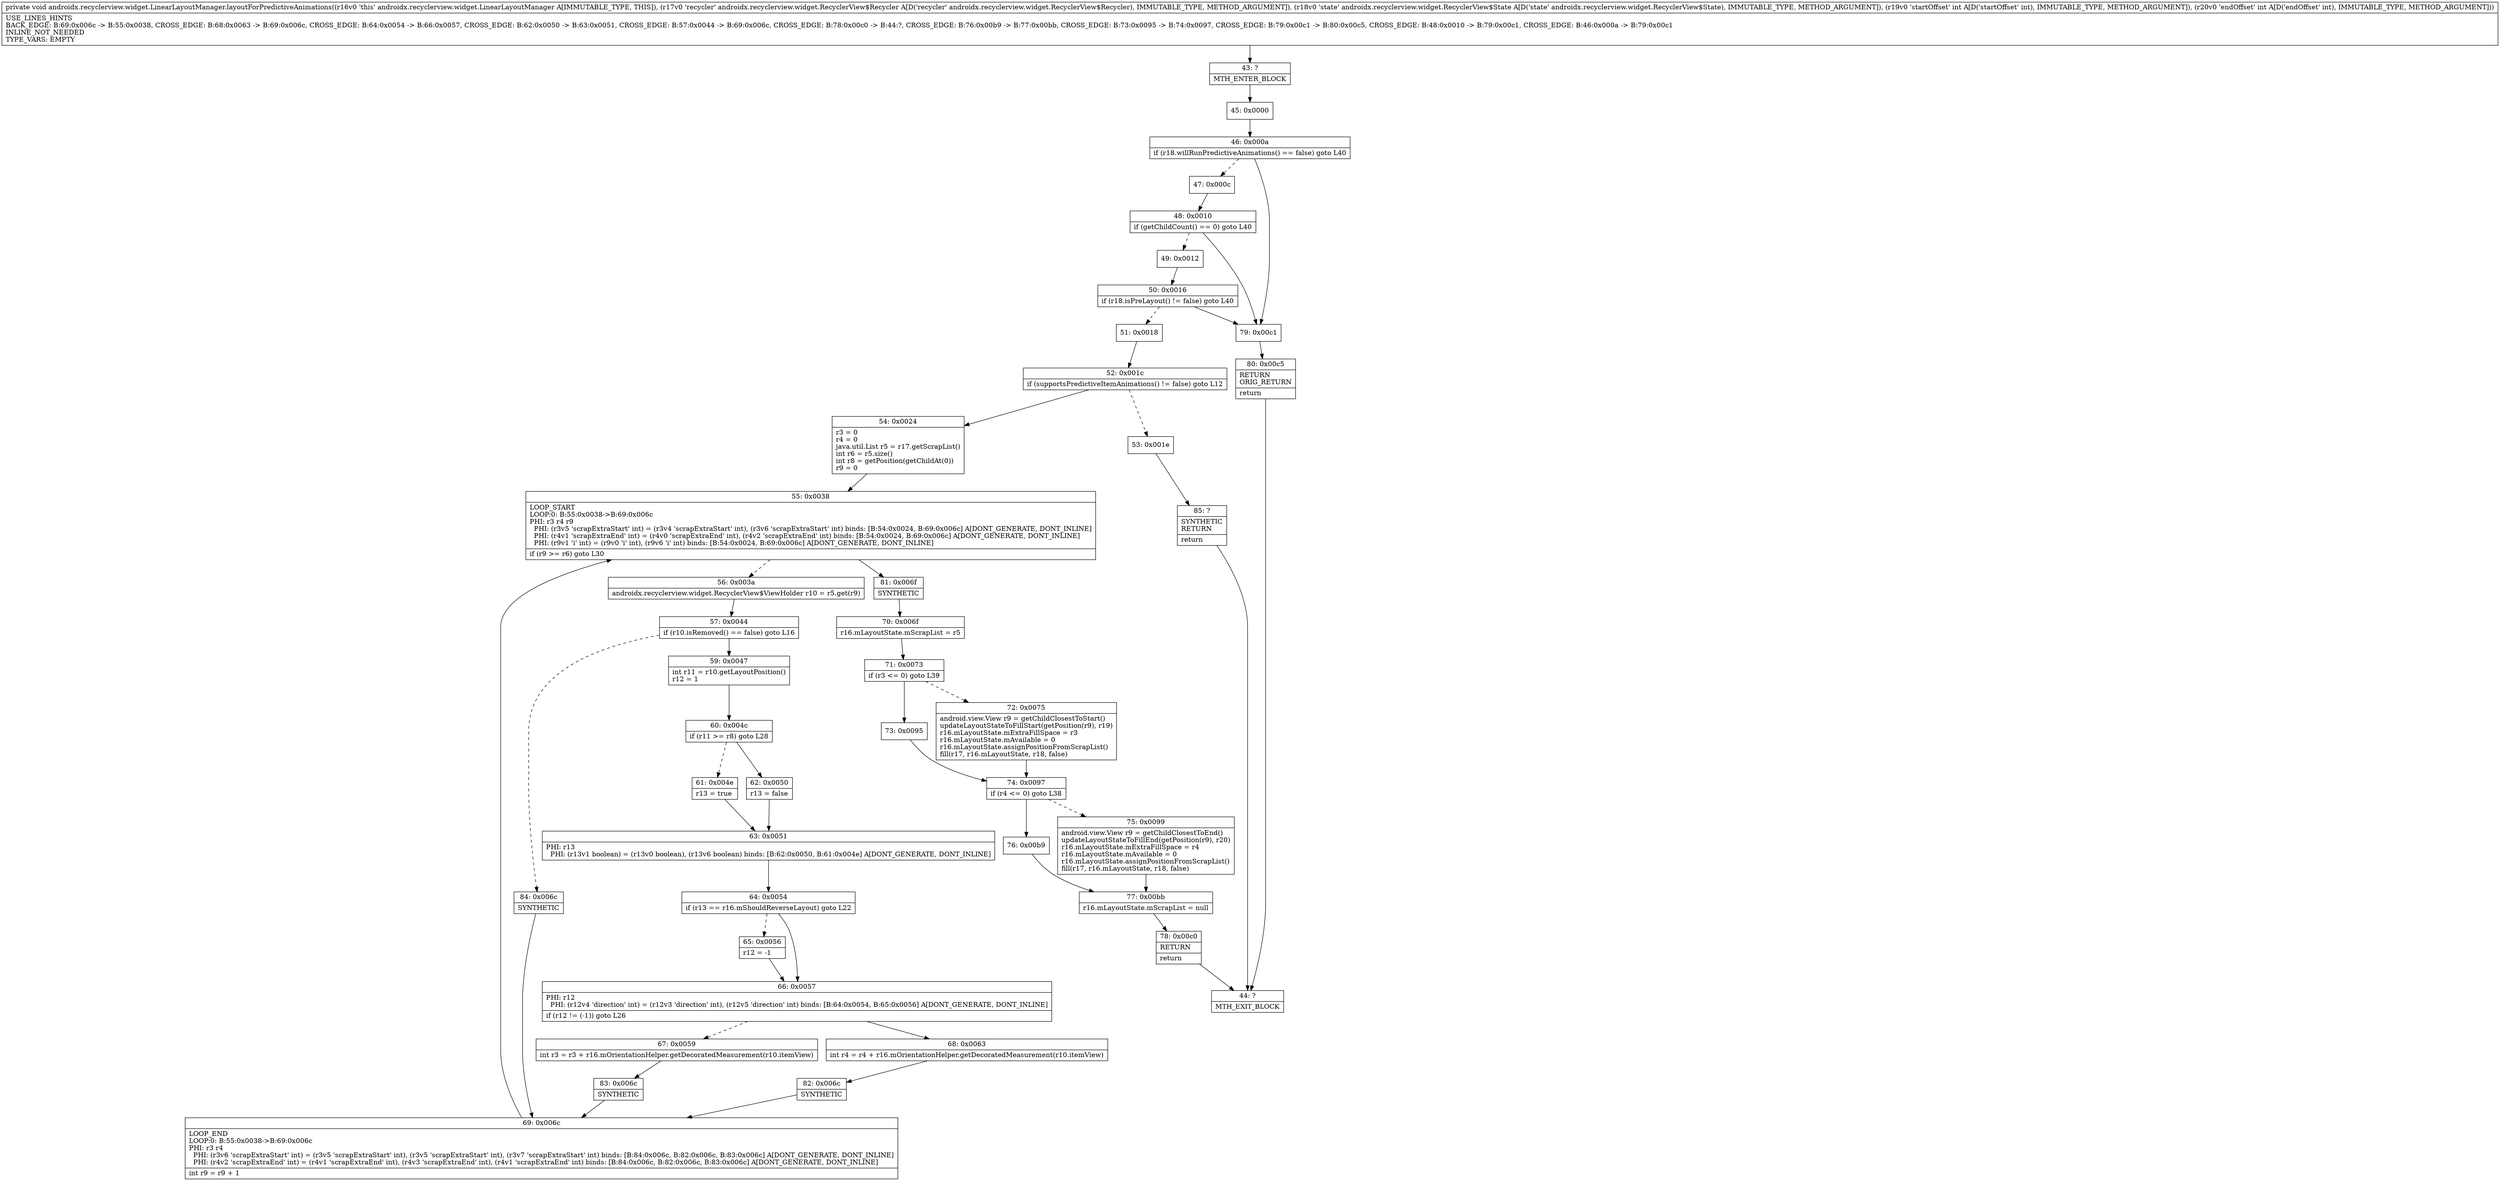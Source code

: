 digraph "CFG forandroidx.recyclerview.widget.LinearLayoutManager.layoutForPredictiveAnimations(Landroidx\/recyclerview\/widget\/RecyclerView$Recycler;Landroidx\/recyclerview\/widget\/RecyclerView$State;II)V" {
Node_43 [shape=record,label="{43\:\ ?|MTH_ENTER_BLOCK\l}"];
Node_45 [shape=record,label="{45\:\ 0x0000}"];
Node_46 [shape=record,label="{46\:\ 0x000a|if (r18.willRunPredictiveAnimations() == false) goto L40\l}"];
Node_47 [shape=record,label="{47\:\ 0x000c}"];
Node_48 [shape=record,label="{48\:\ 0x0010|if (getChildCount() == 0) goto L40\l}"];
Node_49 [shape=record,label="{49\:\ 0x0012}"];
Node_50 [shape=record,label="{50\:\ 0x0016|if (r18.isPreLayout() != false) goto L40\l}"];
Node_51 [shape=record,label="{51\:\ 0x0018}"];
Node_52 [shape=record,label="{52\:\ 0x001c|if (supportsPredictiveItemAnimations() != false) goto L12\l}"];
Node_53 [shape=record,label="{53\:\ 0x001e}"];
Node_85 [shape=record,label="{85\:\ ?|SYNTHETIC\lRETURN\l|return\l}"];
Node_44 [shape=record,label="{44\:\ ?|MTH_EXIT_BLOCK\l}"];
Node_54 [shape=record,label="{54\:\ 0x0024|r3 = 0\lr4 = 0\ljava.util.List r5 = r17.getScrapList()\lint r6 = r5.size()\lint r8 = getPosition(getChildAt(0))\lr9 = 0\l}"];
Node_55 [shape=record,label="{55\:\ 0x0038|LOOP_START\lLOOP:0: B:55:0x0038\-\>B:69:0x006c\lPHI: r3 r4 r9 \l  PHI: (r3v5 'scrapExtraStart' int) = (r3v4 'scrapExtraStart' int), (r3v6 'scrapExtraStart' int) binds: [B:54:0x0024, B:69:0x006c] A[DONT_GENERATE, DONT_INLINE]\l  PHI: (r4v1 'scrapExtraEnd' int) = (r4v0 'scrapExtraEnd' int), (r4v2 'scrapExtraEnd' int) binds: [B:54:0x0024, B:69:0x006c] A[DONT_GENERATE, DONT_INLINE]\l  PHI: (r9v1 'i' int) = (r9v0 'i' int), (r9v6 'i' int) binds: [B:54:0x0024, B:69:0x006c] A[DONT_GENERATE, DONT_INLINE]\l|if (r9 \>= r6) goto L30\l}"];
Node_56 [shape=record,label="{56\:\ 0x003a|androidx.recyclerview.widget.RecyclerView$ViewHolder r10 = r5.get(r9)\l}"];
Node_57 [shape=record,label="{57\:\ 0x0044|if (r10.isRemoved() == false) goto L16\l}"];
Node_59 [shape=record,label="{59\:\ 0x0047|int r11 = r10.getLayoutPosition()\lr12 = 1\l}"];
Node_60 [shape=record,label="{60\:\ 0x004c|if (r11 \>= r8) goto L28\l}"];
Node_61 [shape=record,label="{61\:\ 0x004e|r13 = true\l}"];
Node_63 [shape=record,label="{63\:\ 0x0051|PHI: r13 \l  PHI: (r13v1 boolean) = (r13v0 boolean), (r13v6 boolean) binds: [B:62:0x0050, B:61:0x004e] A[DONT_GENERATE, DONT_INLINE]\l}"];
Node_64 [shape=record,label="{64\:\ 0x0054|if (r13 == r16.mShouldReverseLayout) goto L22\l}"];
Node_65 [shape=record,label="{65\:\ 0x0056|r12 = \-1\l}"];
Node_66 [shape=record,label="{66\:\ 0x0057|PHI: r12 \l  PHI: (r12v4 'direction' int) = (r12v3 'direction' int), (r12v5 'direction' int) binds: [B:64:0x0054, B:65:0x0056] A[DONT_GENERATE, DONT_INLINE]\l|if (r12 != (\-1)) goto L26\l}"];
Node_67 [shape=record,label="{67\:\ 0x0059|int r3 = r3 + r16.mOrientationHelper.getDecoratedMeasurement(r10.itemView)\l}"];
Node_83 [shape=record,label="{83\:\ 0x006c|SYNTHETIC\l}"];
Node_69 [shape=record,label="{69\:\ 0x006c|LOOP_END\lLOOP:0: B:55:0x0038\-\>B:69:0x006c\lPHI: r3 r4 \l  PHI: (r3v6 'scrapExtraStart' int) = (r3v5 'scrapExtraStart' int), (r3v5 'scrapExtraStart' int), (r3v7 'scrapExtraStart' int) binds: [B:84:0x006c, B:82:0x006c, B:83:0x006c] A[DONT_GENERATE, DONT_INLINE]\l  PHI: (r4v2 'scrapExtraEnd' int) = (r4v1 'scrapExtraEnd' int), (r4v3 'scrapExtraEnd' int), (r4v1 'scrapExtraEnd' int) binds: [B:84:0x006c, B:82:0x006c, B:83:0x006c] A[DONT_GENERATE, DONT_INLINE]\l|int r9 = r9 + 1\l}"];
Node_68 [shape=record,label="{68\:\ 0x0063|int r4 = r4 + r16.mOrientationHelper.getDecoratedMeasurement(r10.itemView)\l}"];
Node_82 [shape=record,label="{82\:\ 0x006c|SYNTHETIC\l}"];
Node_62 [shape=record,label="{62\:\ 0x0050|r13 = false\l}"];
Node_84 [shape=record,label="{84\:\ 0x006c|SYNTHETIC\l}"];
Node_81 [shape=record,label="{81\:\ 0x006f|SYNTHETIC\l}"];
Node_70 [shape=record,label="{70\:\ 0x006f|r16.mLayoutState.mScrapList = r5\l}"];
Node_71 [shape=record,label="{71\:\ 0x0073|if (r3 \<= 0) goto L39\l}"];
Node_72 [shape=record,label="{72\:\ 0x0075|android.view.View r9 = getChildClosestToStart()\lupdateLayoutStateToFillStart(getPosition(r9), r19)\lr16.mLayoutState.mExtraFillSpace = r3\lr16.mLayoutState.mAvailable = 0\lr16.mLayoutState.assignPositionFromScrapList()\lfill(r17, r16.mLayoutState, r18, false)\l}"];
Node_74 [shape=record,label="{74\:\ 0x0097|if (r4 \<= 0) goto L38\l}"];
Node_75 [shape=record,label="{75\:\ 0x0099|android.view.View r9 = getChildClosestToEnd()\lupdateLayoutStateToFillEnd(getPosition(r9), r20)\lr16.mLayoutState.mExtraFillSpace = r4\lr16.mLayoutState.mAvailable = 0\lr16.mLayoutState.assignPositionFromScrapList()\lfill(r17, r16.mLayoutState, r18, false)\l}"];
Node_77 [shape=record,label="{77\:\ 0x00bb|r16.mLayoutState.mScrapList = null\l}"];
Node_78 [shape=record,label="{78\:\ 0x00c0|RETURN\l|return\l}"];
Node_76 [shape=record,label="{76\:\ 0x00b9}"];
Node_73 [shape=record,label="{73\:\ 0x0095}"];
Node_79 [shape=record,label="{79\:\ 0x00c1}"];
Node_80 [shape=record,label="{80\:\ 0x00c5|RETURN\lORIG_RETURN\l|return\l}"];
MethodNode[shape=record,label="{private void androidx.recyclerview.widget.LinearLayoutManager.layoutForPredictiveAnimations((r16v0 'this' androidx.recyclerview.widget.LinearLayoutManager A[IMMUTABLE_TYPE, THIS]), (r17v0 'recycler' androidx.recyclerview.widget.RecyclerView$Recycler A[D('recycler' androidx.recyclerview.widget.RecyclerView$Recycler), IMMUTABLE_TYPE, METHOD_ARGUMENT]), (r18v0 'state' androidx.recyclerview.widget.RecyclerView$State A[D('state' androidx.recyclerview.widget.RecyclerView$State), IMMUTABLE_TYPE, METHOD_ARGUMENT]), (r19v0 'startOffset' int A[D('startOffset' int), IMMUTABLE_TYPE, METHOD_ARGUMENT]), (r20v0 'endOffset' int A[D('endOffset' int), IMMUTABLE_TYPE, METHOD_ARGUMENT]))  | USE_LINES_HINTS\lBACK_EDGE: B:69:0x006c \-\> B:55:0x0038, CROSS_EDGE: B:68:0x0063 \-\> B:69:0x006c, CROSS_EDGE: B:64:0x0054 \-\> B:66:0x0057, CROSS_EDGE: B:62:0x0050 \-\> B:63:0x0051, CROSS_EDGE: B:57:0x0044 \-\> B:69:0x006c, CROSS_EDGE: B:78:0x00c0 \-\> B:44:?, CROSS_EDGE: B:76:0x00b9 \-\> B:77:0x00bb, CROSS_EDGE: B:73:0x0095 \-\> B:74:0x0097, CROSS_EDGE: B:79:0x00c1 \-\> B:80:0x00c5, CROSS_EDGE: B:48:0x0010 \-\> B:79:0x00c1, CROSS_EDGE: B:46:0x000a \-\> B:79:0x00c1\lINLINE_NOT_NEEDED\lTYPE_VARS: EMPTY\l}"];
MethodNode -> Node_43;Node_43 -> Node_45;
Node_45 -> Node_46;
Node_46 -> Node_47[style=dashed];
Node_46 -> Node_79;
Node_47 -> Node_48;
Node_48 -> Node_49[style=dashed];
Node_48 -> Node_79;
Node_49 -> Node_50;
Node_50 -> Node_51[style=dashed];
Node_50 -> Node_79;
Node_51 -> Node_52;
Node_52 -> Node_53[style=dashed];
Node_52 -> Node_54;
Node_53 -> Node_85;
Node_85 -> Node_44;
Node_54 -> Node_55;
Node_55 -> Node_56[style=dashed];
Node_55 -> Node_81;
Node_56 -> Node_57;
Node_57 -> Node_59;
Node_57 -> Node_84[style=dashed];
Node_59 -> Node_60;
Node_60 -> Node_61[style=dashed];
Node_60 -> Node_62;
Node_61 -> Node_63;
Node_63 -> Node_64;
Node_64 -> Node_65[style=dashed];
Node_64 -> Node_66;
Node_65 -> Node_66;
Node_66 -> Node_67[style=dashed];
Node_66 -> Node_68;
Node_67 -> Node_83;
Node_83 -> Node_69;
Node_69 -> Node_55;
Node_68 -> Node_82;
Node_82 -> Node_69;
Node_62 -> Node_63;
Node_84 -> Node_69;
Node_81 -> Node_70;
Node_70 -> Node_71;
Node_71 -> Node_72[style=dashed];
Node_71 -> Node_73;
Node_72 -> Node_74;
Node_74 -> Node_75[style=dashed];
Node_74 -> Node_76;
Node_75 -> Node_77;
Node_77 -> Node_78;
Node_78 -> Node_44;
Node_76 -> Node_77;
Node_73 -> Node_74;
Node_79 -> Node_80;
Node_80 -> Node_44;
}

